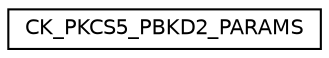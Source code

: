 digraph "Graphical Class Hierarchy"
{
  edge [fontname="Helvetica",fontsize="10",labelfontname="Helvetica",labelfontsize="10"];
  node [fontname="Helvetica",fontsize="10",shape=record];
  rankdir="LR";
  Node0 [label="CK_PKCS5_PBKD2_PARAMS",height=0.2,width=0.4,color="black", fillcolor="white", style="filled",URL="$struct_c_k___p_k_c_s5___p_b_k_d2___p_a_r_a_m_s.html"];
}
